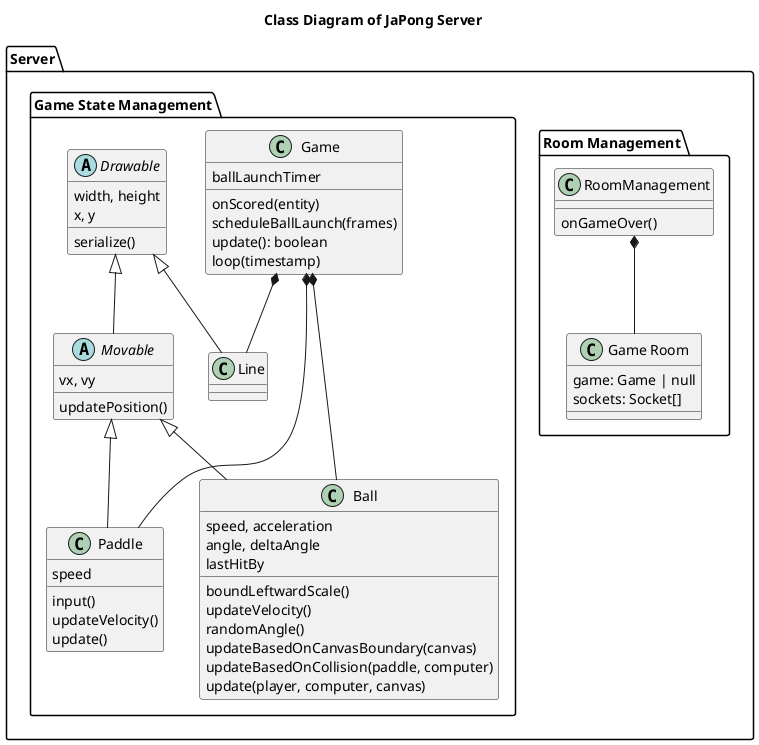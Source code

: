 @startuml

title "Class Diagram of JaPong Server"

package Server {
    package "Room Management" as RoomManagement {
        class RoomManagement {
            onGameOver()
        }
        class "Game Room" as GameRoom {
            game: Game | null
            sockets: Socket[]
        }
        RoomManagement *-- GameRoom
    }
    package "Game State Management" as GameStateManagement {
        class Game {
        ballLaunchTimer
        onScored(entity)
        scheduleBallLaunch(frames)
        update(): boolean
        loop(timestamp)
        }

        class Paddle {
        speed
        input()
        updateVelocity()
        update()
        }

        class Ball {
        speed, acceleration
        angle, deltaAngle
        lastHitBy
        boundLeftwardScale()
        ' boundRightwardScale()
        updateVelocity()
        randomAngle()
        ' flipHorizontally()
        ' boundByCollision(paddle)
        updateBasedOnCanvasBoundary(canvas)
        updateBasedOnCollision(paddle, computer)
        update(player, computer, canvas)
        }

        class Line {
        }

        abstract "Drawable"  as DrawableServer {
        width, height
        x, y
        serialize()
        }

        abstract Movable {
        vx, vy
        updatePosition()
        }

        Game *--- Paddle
        Game *--- Ball
        Game *-- Line

        DrawableServer <|-- Movable
        DrawableServer <|-- Line

        Movable <|-- Paddle
        Movable <|-- Ball
    }
}

@enduml